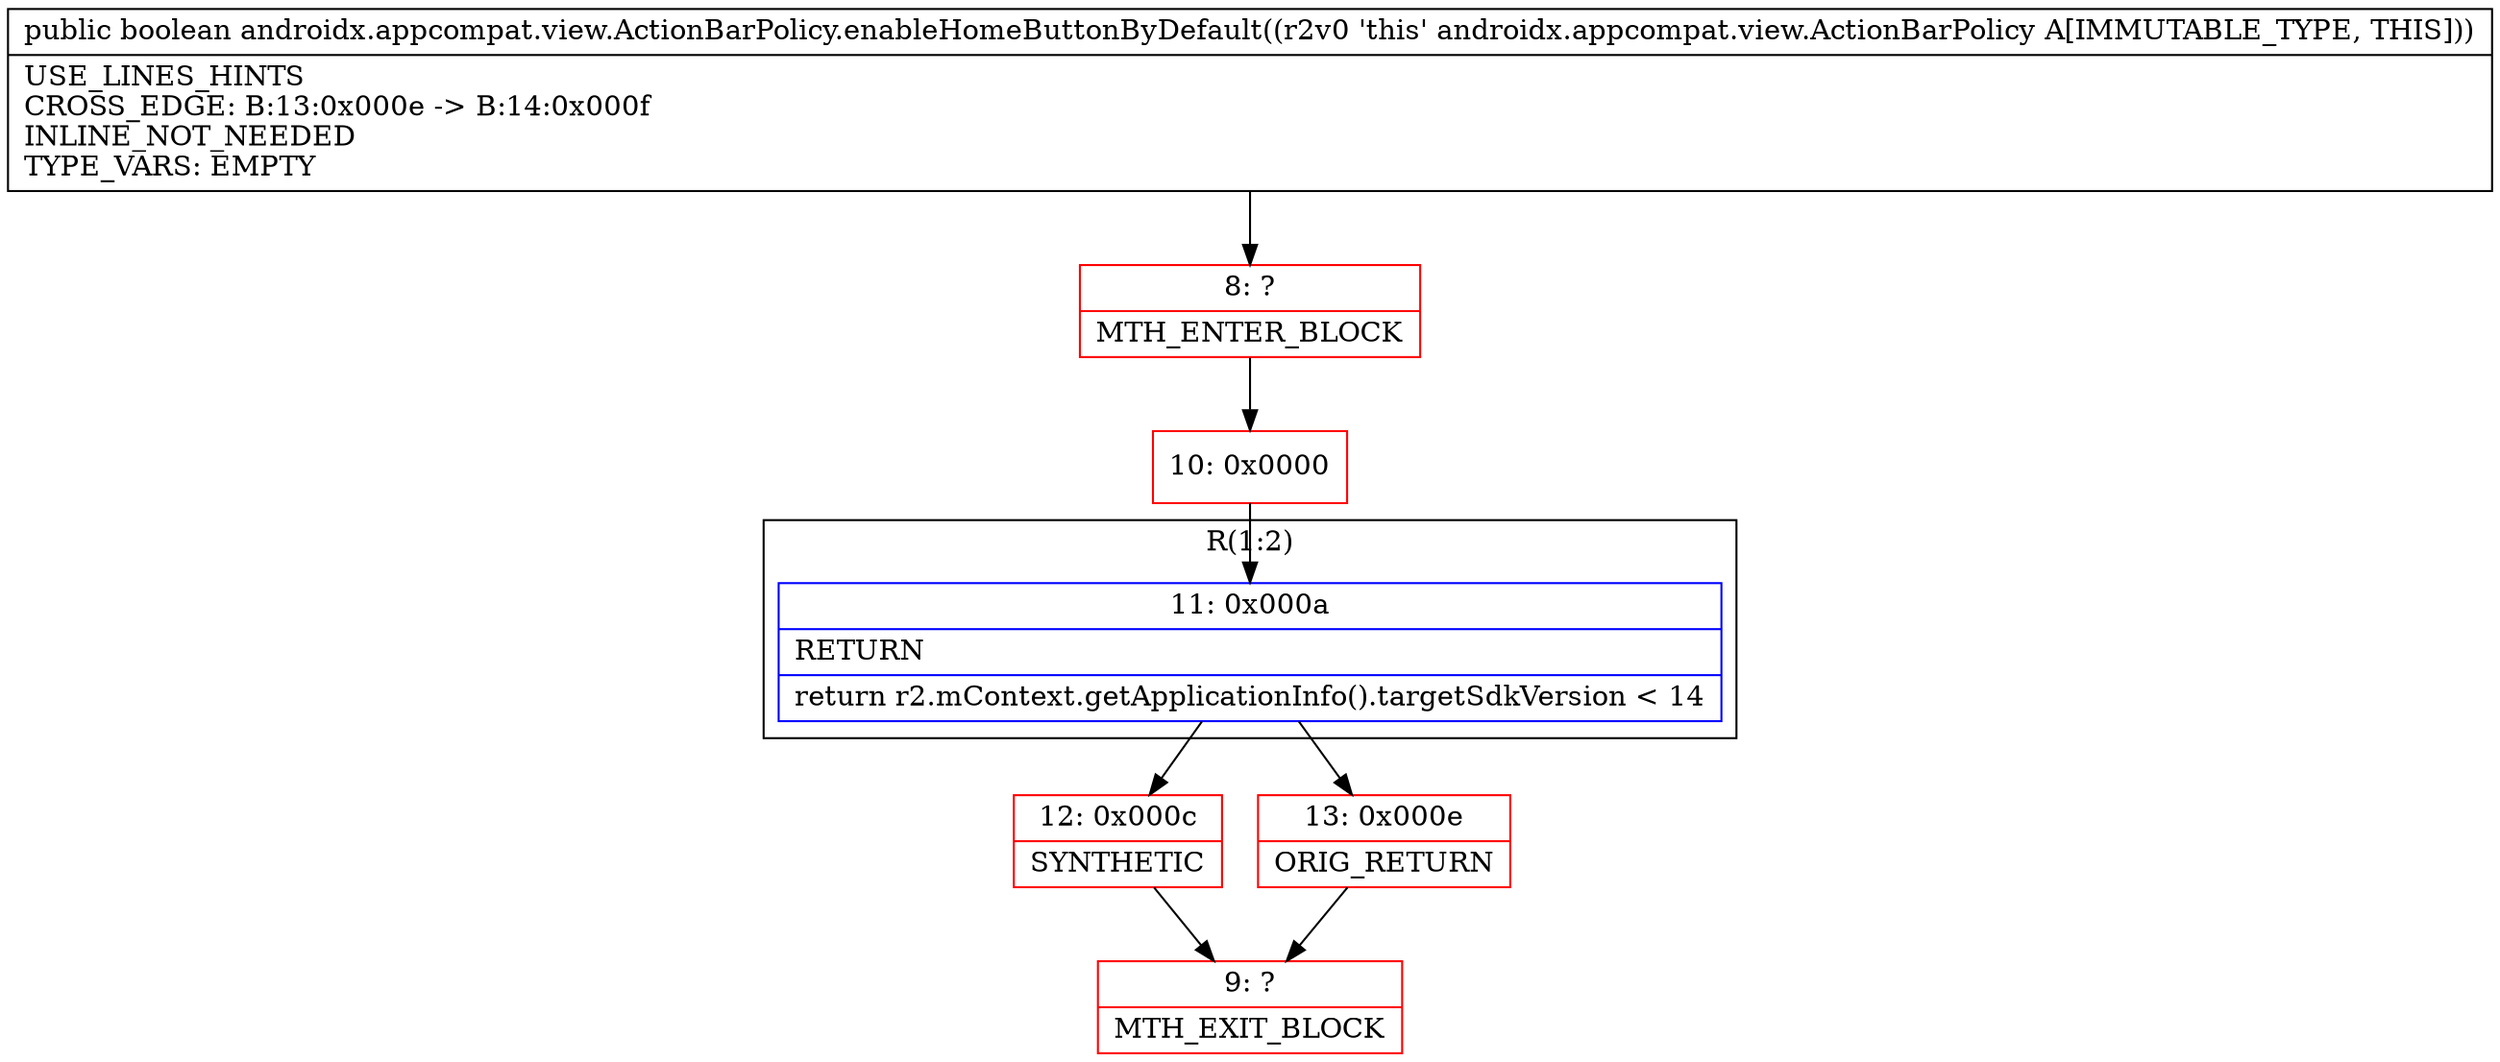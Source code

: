 digraph "CFG forandroidx.appcompat.view.ActionBarPolicy.enableHomeButtonByDefault()Z" {
subgraph cluster_Region_1068217557 {
label = "R(1:2)";
node [shape=record,color=blue];
Node_11 [shape=record,label="{11\:\ 0x000a|RETURN\l|return r2.mContext.getApplicationInfo().targetSdkVersion \< 14\l}"];
}
Node_8 [shape=record,color=red,label="{8\:\ ?|MTH_ENTER_BLOCK\l}"];
Node_10 [shape=record,color=red,label="{10\:\ 0x0000}"];
Node_12 [shape=record,color=red,label="{12\:\ 0x000c|SYNTHETIC\l}"];
Node_9 [shape=record,color=red,label="{9\:\ ?|MTH_EXIT_BLOCK\l}"];
Node_13 [shape=record,color=red,label="{13\:\ 0x000e|ORIG_RETURN\l}"];
MethodNode[shape=record,label="{public boolean androidx.appcompat.view.ActionBarPolicy.enableHomeButtonByDefault((r2v0 'this' androidx.appcompat.view.ActionBarPolicy A[IMMUTABLE_TYPE, THIS]))  | USE_LINES_HINTS\lCROSS_EDGE: B:13:0x000e \-\> B:14:0x000f\lINLINE_NOT_NEEDED\lTYPE_VARS: EMPTY\l}"];
MethodNode -> Node_8;Node_11 -> Node_12;
Node_11 -> Node_13;
Node_8 -> Node_10;
Node_10 -> Node_11;
Node_12 -> Node_9;
Node_13 -> Node_9;
}

